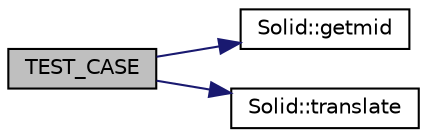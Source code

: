 digraph "TEST_CASE"
{
 // LATEX_PDF_SIZE
  edge [fontname="Helvetica",fontsize="10",labelfontname="Helvetica",labelfontsize="10"];
  node [fontname="Helvetica",fontsize="10",shape=record];
  rankdir="LR";
  Node1 [label="TEST_CASE",height=0.2,width=0.4,color="black", fillcolor="grey75", style="filled", fontcolor="black",tooltip=" "];
  Node1 -> Node2 [color="midnightblue",fontsize="10",style="solid",fontname="Helvetica"];
  Node2 [label="Solid::getmid",height=0.2,width=0.4,color="black", fillcolor="white", style="filled",URL="$class_solid.html#a98739f69c53db53589dd09f5b48a7057",tooltip=" "];
  Node1 -> Node3 [color="midnightblue",fontsize="10",style="solid",fontname="Helvetica"];
  Node3 [label="Solid::translate",height=0.2,width=0.4,color="black", fillcolor="white", style="filled",URL="$class_solid.html#a95e4946e09386494a9af560bd9d8feb2",tooltip=" "];
}

